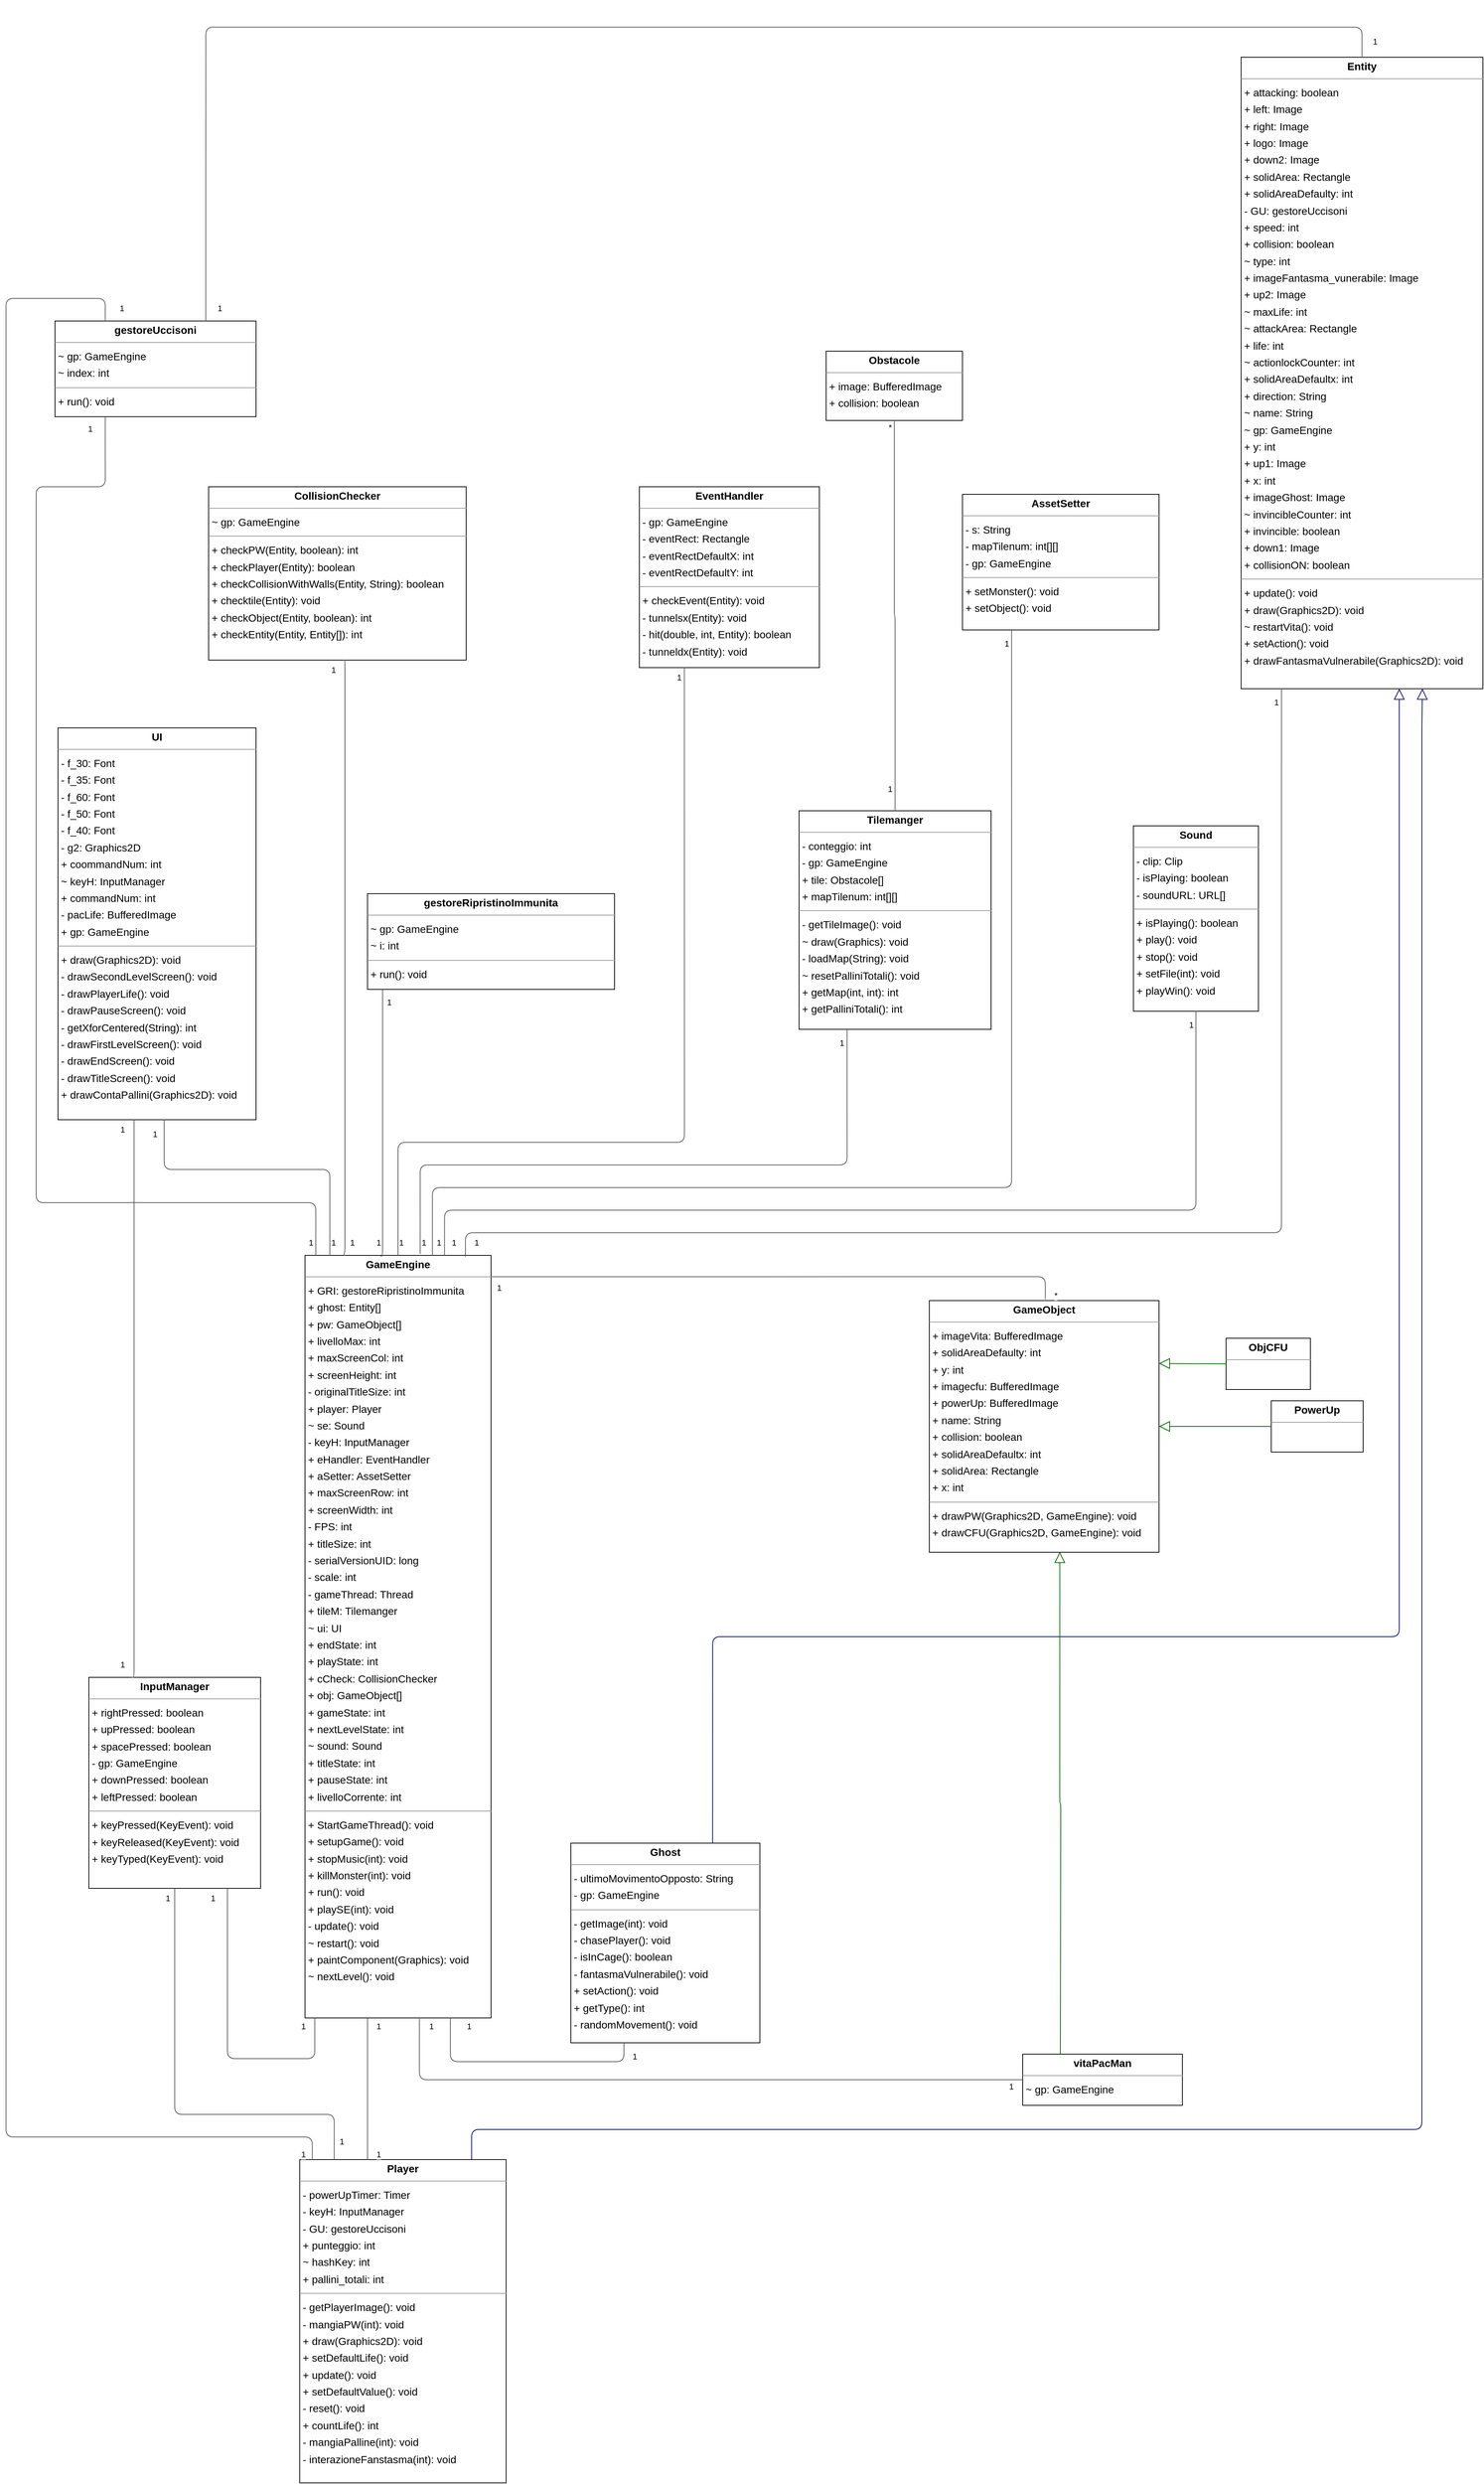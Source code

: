 <mxfile>
    <diagram id="5WonQ6q1RFziKuyifRWz" name="Page-1">
        <mxGraphModel dx="1787" dy="938" grid="1" gridSize="10" guides="1" tooltips="1" connect="1" arrows="1" fold="1" page="0" pageScale="1" pageWidth="1100" pageHeight="850" background="none" math="0" shadow="0">
            <root>
                <mxCell id="0"/>
                <mxCell id="1" parent="0"/>
                <mxCell id="node5" value="&lt;p style=&quot;margin:0px;margin-top:4px;text-align:center;&quot;&gt;&lt;b&gt;AssetSetter&lt;/b&gt;&lt;/p&gt;&lt;hr size=&quot;1&quot;&gt;&lt;p style=&quot;margin:0 0 0 4px;line-height:1.6;&quot;&gt;&lt;/p&gt;&lt;p style=&quot;margin:0 0 0 4px;line-height:1.6;&quot;&gt;- s: String&lt;br&gt;- mapTilenum: int[][]&lt;br&gt;- gp: GameEngine&lt;/p&gt;&lt;hr size=&quot;1&quot;&gt;&lt;p style=&quot;margin:0 0 0 4px;line-height:1.6;&quot;&gt;+ setMonster(): void&lt;br&gt;+ setObject(): void&lt;/p&gt;" style="verticalAlign=top;align=left;overflow=fill;fontSize=14;fontFamily=Helvetica;html=1;rounded=0;shadow=0;comic=0;labelBackgroundColor=none;strokeWidth=1;" parent="1" vertex="1">
                    <mxGeometry x="1100" y="860" width="261" height="180" as="geometry"/>
                </mxCell>
                <mxCell id="node13" value="&lt;p style=&quot;margin:0px;margin-top:4px;text-align:center;&quot;&gt;&lt;b&gt;CollisionChecker&lt;/b&gt;&lt;/p&gt;&lt;hr size=&quot;1&quot;&gt;&lt;p style=&quot;margin:0 0 0 4px;line-height:1.6;&quot;&gt;&lt;/p&gt;&lt;p style=&quot;margin:0 0 0 4px;line-height:1.6;&quot;&gt;~ gp: GameEngine&lt;/p&gt;&lt;hr size=&quot;1&quot;&gt;&lt;p style=&quot;margin:0 0 0 4px;line-height:1.6;&quot;&gt;+ checkPW(Entity, boolean): int&lt;br&gt;+ checkPlayer(Entity): boolean&lt;br&gt;+ checkCollisionWithWalls(Entity, String): boolean&lt;br&gt;+ checktile(Entity): void&lt;br&gt;+ checkObject(Entity, boolean): int&lt;br&gt;+ checkEntity(Entity, Entity[]): int&lt;/p&gt;" style="verticalAlign=top;align=left;overflow=fill;fontSize=14;fontFamily=Helvetica;html=1;rounded=0;shadow=0;comic=0;labelBackgroundColor=none;strokeWidth=1;" parent="1" vertex="1">
                    <mxGeometry x="99" y="850" width="342" height="230" as="geometry"/>
                </mxCell>
                <mxCell id="node18" value="&lt;p style=&quot;margin:0px;margin-top:4px;text-align:center;&quot;&gt;&lt;b&gt;Entity&lt;/b&gt;&lt;/p&gt;&lt;hr size=&quot;1&quot;&gt;&lt;p style=&quot;margin:0 0 0 4px;line-height:1.6;&quot;&gt;&lt;/p&gt;&lt;p style=&quot;margin:0 0 0 4px;line-height:1.6;&quot;&gt;+ attacking: boolean&lt;br&gt;+ left: Image&lt;br&gt;+ right: Image&lt;br&gt;+ logo: Image&lt;br&gt;+ down2: Image&lt;br&gt;+ solidArea: Rectangle&lt;br&gt;+ solidAreaDefaulty: int&lt;br&gt;- GU: gestoreUccisoni&lt;br&gt;+ speed: int&lt;br&gt;+ collision: boolean&lt;br&gt;~ type: int&lt;br&gt;+ imageFantasma_vunerabile: Image&lt;br&gt;+ up2: Image&lt;br&gt;~ maxLife: int&lt;br&gt;~ attackArea: Rectangle&lt;br&gt;+ life: int&lt;br&gt;~ actionlockCounter: int&lt;br&gt;+ solidAreaDefaultx: int&lt;br&gt;+ direction: String&lt;br&gt;~ name: String&lt;br&gt;~ gp: GameEngine&lt;br&gt;+ y: int&lt;br&gt;+ up1: Image&lt;br&gt;+ x: int&lt;br&gt;+ imageGhost: Image&lt;br&gt;~ invincibleCounter: int&lt;br&gt;+ invincible: boolean&lt;br&gt;+ down1: Image&lt;br&gt;+ collisionON: boolean&lt;/p&gt;&lt;hr size=&quot;1&quot;&gt;&lt;p style=&quot;margin:0 0 0 4px;line-height:1.6;&quot;&gt;+ update(): void&lt;br&gt;+ draw(Graphics2D): void&lt;br&gt;~ restartVita(): void&lt;br&gt;+ setAction(): void&lt;br&gt;+ drawFantasmaVulnerabile(Graphics2D): void&lt;/p&gt;" style="verticalAlign=top;align=left;overflow=fill;fontSize=14;fontFamily=Helvetica;html=1;rounded=0;shadow=0;comic=0;labelBackgroundColor=none;strokeWidth=1;" parent="1" vertex="1">
                    <mxGeometry x="1470" y="280" width="321" height="838" as="geometry"/>
                </mxCell>
                <mxCell id="node25" value="&lt;p style=&quot;margin:0px;margin-top:4px;text-align:center;&quot;&gt;&lt;b&gt;EventHandler&lt;/b&gt;&lt;/p&gt;&lt;hr size=&quot;1&quot;&gt;&lt;p style=&quot;margin:0 0 0 4px;line-height:1.6;&quot;&gt;&lt;/p&gt;&lt;p style=&quot;margin:0 0 0 4px;line-height:1.6;&quot;&gt;- gp: GameEngine&lt;br&gt;- eventRect: Rectangle&lt;br&gt;- eventRectDefaultX: int&lt;br&gt;- eventRectDefaultY: int&lt;/p&gt;&lt;hr size=&quot;1&quot;&gt;&lt;p style=&quot;margin:0 0 0 4px;line-height:1.6;&quot;&gt;+ checkEvent(Entity): void&lt;br&gt;- tunnelsx(Entity): void&lt;br&gt;- hit(double, int, Entity): boolean&lt;br&gt;- tunneldx(Entity): void&lt;/p&gt;" style="verticalAlign=top;align=left;overflow=fill;fontSize=14;fontFamily=Helvetica;html=1;rounded=0;shadow=0;comic=0;labelBackgroundColor=none;strokeWidth=1;" parent="1" vertex="1">
                    <mxGeometry x="671" y="850" width="239" height="240" as="geometry"/>
                </mxCell>
                <mxCell id="node20" value="&lt;p style=&quot;margin:0px;margin-top:4px;text-align:center;&quot;&gt;&lt;b&gt;GameEngine&lt;/b&gt;&lt;/p&gt;&lt;hr size=&quot;1&quot;&gt;&lt;p style=&quot;margin:0 0 0 4px;line-height:1.6;&quot;&gt;&lt;/p&gt;&lt;p style=&quot;margin:0 0 0 4px;line-height:1.6;&quot;&gt;+ GRI: gestoreRipristinoImmunita&lt;br&gt;+ ghost: Entity[]&lt;br&gt;+ pw: GameObject[]&lt;br&gt;+ livelloMax: int&lt;br&gt;+ maxScreenCol: int&lt;br&gt;+ screenHeight: int&lt;br&gt;- originalTitleSize: int&lt;br&gt;+ player: Player&lt;br&gt;~ se: Sound&lt;br&gt;- keyH: InputManager&lt;br&gt;+ eHandler: EventHandler&lt;br&gt;+ aSetter: AssetSetter&lt;br&gt;+ maxScreenRow: int&lt;br&gt;+ screenWidth: int&lt;br&gt;- FPS: int&lt;br&gt;+ titleSize: int&lt;br&gt;- serialVersionUID: long&lt;br&gt;- scale: int&lt;br&gt;- gameThread: Thread&lt;br&gt;+ tileM: Tilemanger&lt;br&gt;~ ui: UI&lt;br&gt;+ endState: int&lt;br&gt;+ playState: int&lt;br&gt;+ cCheck: CollisionChecker&lt;br&gt;+ obj: GameObject[]&lt;br&gt;+ gameState: int&lt;br&gt;+ nextLevelState: int&lt;br&gt;~ sound: Sound&lt;br&gt;+ titleState: int&lt;br&gt;+ pauseState: int&lt;br&gt;+ livelloCorrente: int&lt;/p&gt;&lt;hr size=&quot;1&quot;&gt;&lt;p style=&quot;margin:0 0 0 4px;line-height:1.6;&quot;&gt;+ StartGameThread(): void&lt;br&gt;+ setupGame(): void&lt;br&gt;+ stopMusic(int): void&lt;br&gt;+ killMonster(int): void&lt;br&gt;+ run(): void&lt;br&gt;+ playSE(int): void&lt;br&gt;- update(): void&lt;br&gt;~ restart(): void&lt;br&gt;+ paintComponent(Graphics): void&lt;br&gt;~ nextLevel(): void&lt;/p&gt;" style="verticalAlign=top;align=left;overflow=fill;fontSize=14;fontFamily=Helvetica;html=1;rounded=0;shadow=0;comic=0;labelBackgroundColor=none;strokeWidth=1;" parent="1" vertex="1">
                    <mxGeometry x="227" y="1870" width="247" height="1012" as="geometry"/>
                </mxCell>
                <mxCell id="node12" value="&lt;p style=&quot;margin:0px;margin-top:4px;text-align:center;&quot;&gt;&lt;b&gt;GameObject&lt;/b&gt;&lt;/p&gt;&lt;hr size=&quot;1&quot;&gt;&lt;p style=&quot;margin:0 0 0 4px;line-height:1.6;&quot;&gt;&lt;/p&gt;&lt;p style=&quot;margin:0 0 0 4px;line-height:1.6;&quot;&gt;+ imageVita: BufferedImage&lt;br&gt;+ solidAreaDefaulty: int&lt;br&gt;+ y: int&lt;br&gt;+ imagecfu: BufferedImage&lt;br&gt;+ powerUp: BufferedImage&lt;br&gt;+ name: String&lt;br&gt;+ collision: boolean&lt;br&gt;+ solidAreaDefaultx: int&lt;br&gt;+ solidArea: Rectangle&lt;br&gt;+ x: int&lt;/p&gt;&lt;hr size=&quot;1&quot;&gt;&lt;p style=&quot;margin:0 0 0 4px;line-height:1.6;&quot;&gt;+ drawPW(Graphics2D, GameEngine): void&lt;br&gt;+ drawCFU(Graphics2D, GameEngine): void&lt;/p&gt;" style="verticalAlign=top;align=left;overflow=fill;fontSize=14;fontFamily=Helvetica;html=1;rounded=0;shadow=0;comic=0;labelBackgroundColor=none;strokeWidth=1;" parent="1" vertex="1">
                    <mxGeometry x="1056" y="1930" width="305" height="334" as="geometry"/>
                </mxCell>
                <mxCell id="node14" value="&lt;p style=&quot;margin:0px;margin-top:4px;text-align:center;&quot;&gt;&lt;b&gt;Ghost&lt;/b&gt;&lt;/p&gt;&lt;hr size=&quot;1&quot;&gt;&lt;p style=&quot;margin:0 0 0 4px;line-height:1.6;&quot;&gt;&lt;/p&gt;&lt;p style=&quot;margin:0 0 0 4px;line-height:1.6;&quot;&gt;- ultimoMovimentoOpposto: String&lt;br&gt;- gp: GameEngine&lt;/p&gt;&lt;hr size=&quot;1&quot;&gt;&lt;p style=&quot;margin:0 0 0 4px;line-height:1.6;&quot;&gt;- getImage(int): void&lt;br&gt;- chasePlayer(): void&lt;br&gt;- isInCage(): boolean&lt;br&gt;- fantasmaVulnerabile(): void&lt;br&gt;+ setAction(): void&lt;br&gt;+ getType(): int&lt;br&gt;- randomMovement(): void&lt;/p&gt;" style="verticalAlign=top;align=left;overflow=fill;fontSize=14;fontFamily=Helvetica;html=1;rounded=0;shadow=0;comic=0;labelBackgroundColor=none;strokeWidth=1;" parent="1" vertex="1">
                    <mxGeometry x="580" y="2650" width="251" height="265" as="geometry"/>
                </mxCell>
                <mxCell id="node17" value="&lt;p style=&quot;margin:0px;margin-top:4px;text-align:center;&quot;&gt;&lt;b&gt;InputManager&lt;/b&gt;&lt;/p&gt;&lt;hr size=&quot;1&quot;&gt;&lt;p style=&quot;margin:0 0 0 4px;line-height:1.6;&quot;&gt;&lt;/p&gt;&lt;p style=&quot;margin:0 0 0 4px;line-height:1.6;&quot;&gt;+ rightPressed: boolean&lt;br&gt;+ upPressed: boolean&lt;br&gt;+ spacePressed: boolean&lt;br&gt;- gp: GameEngine&lt;br&gt;+ downPressed: boolean&lt;br&gt;+ leftPressed: boolean&lt;/p&gt;&lt;hr size=&quot;1&quot;&gt;&lt;p style=&quot;margin:0 0 0 4px;line-height:1.6;&quot;&gt;+ keyPressed(KeyEvent): void&lt;br&gt;+ keyReleased(KeyEvent): void&lt;br&gt;+ keyTyped(KeyEvent): void&lt;/p&gt;" style="verticalAlign=top;align=left;overflow=fill;fontSize=14;fontFamily=Helvetica;html=1;rounded=0;shadow=0;comic=0;labelBackgroundColor=none;strokeWidth=1;" parent="1" vertex="1">
                    <mxGeometry x="-60" y="2430" width="228" height="280" as="geometry"/>
                </mxCell>
                <mxCell id="node23" value="&lt;p style=&quot;margin:0px;margin-top:4px;text-align:center;&quot;&gt;&lt;b&gt;ObjCFU&lt;/b&gt;&lt;/p&gt;&lt;hr size=&quot;1&quot;&gt;&lt;p style=&quot;margin:0 0 0 4px;line-height:1.6;&quot;&gt;&lt;br&gt;&lt;/p&gt;" style="verticalAlign=top;align=left;overflow=fill;fontSize=14;fontFamily=Helvetica;html=1;rounded=0;shadow=0;comic=0;labelBackgroundColor=none;strokeWidth=1;" parent="1" vertex="1">
                    <mxGeometry x="1450" y="1980" width="112" height="68" as="geometry"/>
                </mxCell>
                <mxCell id="node15" value="&lt;p style=&quot;margin:0px;margin-top:4px;text-align:center;&quot;&gt;&lt;b&gt;Obstacole&lt;/b&gt;&lt;/p&gt;&lt;hr size=&quot;1&quot;&gt;&lt;p style=&quot;margin:0 0 0 4px;line-height:1.6;&quot;&gt;&lt;/p&gt;&lt;p style=&quot;margin:0 0 0 4px;line-height:1.6;&quot;&gt;+ image: BufferedImage&lt;br&gt;+ collision: boolean&lt;/p&gt;" style="verticalAlign=top;align=left;overflow=fill;fontSize=14;fontFamily=Helvetica;html=1;rounded=0;shadow=0;comic=0;labelBackgroundColor=none;strokeWidth=1;" parent="1" vertex="1">
                    <mxGeometry x="919" y="670" width="181" height="92" as="geometry"/>
                </mxCell>
                <mxCell id="node2" value="&lt;p style=&quot;margin:0px;margin-top:4px;text-align:center;&quot;&gt;&lt;b&gt;Player&lt;/b&gt;&lt;/p&gt;&lt;hr size=&quot;1&quot;&gt;&lt;p style=&quot;margin:0 0 0 4px;line-height:1.6;&quot;&gt;&lt;/p&gt;&lt;p style=&quot;margin:0 0 0 4px;line-height:1.6;&quot;&gt;- powerUpTimer: Timer&lt;br&gt;- keyH: InputManager&lt;br&gt;- GU: gestoreUccisoni&lt;br&gt;+ punteggio: int&lt;br&gt;~ hashKey: int&lt;br&gt;+ pallini_totali: int&lt;/p&gt;&lt;hr size=&quot;1&quot;&gt;&lt;p style=&quot;margin:0 0 0 4px;line-height:1.6;&quot;&gt;- getPlayerImage(): void&lt;br&gt;- mangiaPW(int): void&lt;br&gt;+ draw(Graphics2D): void&lt;br&gt;+ setDefaultLife(): void&lt;br&gt;+ update(): void&lt;br&gt;+ setDefaultValue(): void&lt;br&gt;- reset(): void&lt;br&gt;+ countLife(): int&lt;br&gt;- mangiaPalline(int): void&lt;br&gt;- interazioneFanstasma(int): void&lt;/p&gt;" style="verticalAlign=top;align=left;overflow=fill;fontSize=14;fontFamily=Helvetica;html=1;rounded=0;shadow=0;comic=0;labelBackgroundColor=none;strokeWidth=1;" parent="1" vertex="1">
                    <mxGeometry x="220" y="3070" width="274" height="429" as="geometry"/>
                </mxCell>
                <mxCell id="node0" value="&lt;p style=&quot;margin:0px;margin-top:4px;text-align:center;&quot;&gt;&lt;b&gt;PowerUp&lt;/b&gt;&lt;/p&gt;&lt;hr size=&quot;1&quot;&gt;&lt;p style=&quot;margin:0 0 0 4px;line-height:1.6;&quot;&gt;&lt;br&gt;&lt;/p&gt;" style="verticalAlign=top;align=left;overflow=fill;fontSize=14;fontFamily=Helvetica;html=1;rounded=0;shadow=0;comic=0;labelBackgroundColor=none;strokeWidth=1;" parent="1" vertex="1">
                    <mxGeometry x="1510" y="2063" width="122" height="68" as="geometry"/>
                </mxCell>
                <mxCell id="node19" value="&lt;p style=&quot;margin:0px;margin-top:4px;text-align:center;&quot;&gt;&lt;b&gt;Sound&lt;/b&gt;&lt;/p&gt;&lt;hr size=&quot;1&quot;&gt;&lt;p style=&quot;margin:0 0 0 4px;line-height:1.6;&quot;&gt;&lt;/p&gt;&lt;p style=&quot;margin:0 0 0 4px;line-height:1.6;&quot;&gt;- clip: Clip&lt;br&gt;- isPlaying: boolean&lt;br&gt;- soundURL: URL[]&lt;/p&gt;&lt;hr size=&quot;1&quot;&gt;&lt;p style=&quot;margin:0 0 0 4px;line-height:1.6;&quot;&gt;+ isPlaying(): boolean&lt;br&gt;+ play(): void&lt;br&gt;+ stop(): void&lt;br&gt;+ setFile(int): void&lt;br&gt;+ playWin(): void&lt;/p&gt;" style="verticalAlign=top;align=left;overflow=fill;fontSize=14;fontFamily=Helvetica;html=1;rounded=0;shadow=0;comic=0;labelBackgroundColor=none;strokeWidth=1;" parent="1" vertex="1">
                    <mxGeometry x="1327" y="1300" width="166" height="246" as="geometry"/>
                </mxCell>
                <mxCell id="node11" value="&lt;p style=&quot;margin:0px;margin-top:4px;text-align:center;&quot;&gt;&lt;b&gt;Tilemanger&lt;/b&gt;&lt;/p&gt;&lt;hr size=&quot;1&quot;&gt;&lt;p style=&quot;margin:0 0 0 4px;line-height:1.6;&quot;&gt;&lt;/p&gt;&lt;p style=&quot;margin:0 0 0 4px;line-height:1.6;&quot;&gt;- conteggio: int&lt;br&gt;- gp: GameEngine&lt;br&gt;+ tile: Obstacole[]&lt;br&gt;+ mapTilenum: int[][]&lt;/p&gt;&lt;hr size=&quot;1&quot;&gt;&lt;p style=&quot;margin:0 0 0 4px;line-height:1.6;&quot;&gt;- getTileImage(): void&lt;br&gt;~ draw(Graphics): void&lt;br&gt;- loadMap(String): void&lt;br&gt;~ resetPalliniTotali(): void&lt;br&gt;+ getMap(int, int): int&lt;br&gt;+ getPalliniTotali(): int&lt;/p&gt;" style="verticalAlign=top;align=left;overflow=fill;fontSize=14;fontFamily=Helvetica;html=1;rounded=0;shadow=0;comic=0;labelBackgroundColor=none;strokeWidth=1;" parent="1" vertex="1">
                    <mxGeometry x="883" y="1280" width="255" height="290" as="geometry"/>
                </mxCell>
                <mxCell id="node22" value="&lt;p style=&quot;margin:0px;margin-top:4px;text-align:center;&quot;&gt;&lt;b&gt;UI&lt;/b&gt;&lt;/p&gt;&lt;hr size=&quot;1&quot;&gt;&lt;p style=&quot;margin:0 0 0 4px;line-height:1.6;&quot;&gt;&lt;/p&gt;&lt;p style=&quot;margin:0 0 0 4px;line-height:1.6;&quot;&gt;- f_30: Font&lt;/p&gt;&lt;p style=&quot;margin:0 0 0 4px;line-height:1.6;&quot;&gt;- f_35: Font&lt;br style=&quot;border-color: var(--border-color);&quot;&gt;- f_60: Font&lt;/p&gt;&lt;p style=&quot;margin:0 0 0 4px;line-height:1.6;&quot;&gt;- f_50: Font&lt;/p&gt;&lt;p style=&quot;margin:0 0 0 4px;line-height:1.6;&quot;&gt;- f_40: Font&lt;br style=&quot;border-color: var(--border-color);&quot;&gt;- g2: Graphics2D&lt;br&gt;+ coommandNum: int&lt;br&gt;~ keyH: InputManager&lt;br&gt;+ commandNum: int&lt;br&gt;- pacLife: BufferedImage&lt;br&gt;+ gp: GameEngine&lt;br&gt;&lt;/p&gt;&lt;hr size=&quot;1&quot;&gt;&lt;p style=&quot;margin:0 0 0 4px;line-height:1.6;&quot;&gt;+ draw(Graphics2D): void&lt;br&gt;- drawSecondLevelScreen(): void&lt;br&gt;- drawPlayerLife(): void&lt;br&gt;- drawPauseScreen(): void&lt;br&gt;- getXforCentered(String): int&lt;br&gt;- drawFirstLevelScreen(): void&lt;br&gt;- drawEndScreen(): void&lt;br&gt;- drawTitleScreen(): void&lt;br&gt;+ drawContaPallini(Graphics2D): void&lt;/p&gt;" style="verticalAlign=top;align=left;overflow=fill;fontSize=14;fontFamily=Helvetica;html=1;rounded=0;shadow=0;comic=0;labelBackgroundColor=none;strokeWidth=1;" parent="1" vertex="1">
                    <mxGeometry x="-101" y="1170" width="263" height="520" as="geometry"/>
                </mxCell>
                <mxCell id="node7" value="&lt;p style=&quot;margin:0px;margin-top:4px;text-align:center;&quot;&gt;&lt;b&gt;gestoreRipristinoImmunita&lt;/b&gt;&lt;/p&gt;&lt;hr size=&quot;1&quot;&gt;&lt;p style=&quot;margin:0 0 0 4px;line-height:1.6;&quot;&gt;&lt;/p&gt;&lt;p style=&quot;margin:0 0 0 4px;line-height:1.6;&quot;&gt;~ gp: GameEngine&lt;br&gt;~ i: int&lt;/p&gt;&lt;hr size=&quot;1&quot;&gt;&lt;p style=&quot;margin:0 0 0 4px;line-height:1.6;&quot;&gt;+ run(): void&lt;/p&gt;" style="verticalAlign=top;align=left;overflow=fill;fontSize=14;fontFamily=Helvetica;html=1;rounded=0;shadow=0;comic=0;labelBackgroundColor=none;strokeWidth=1;" parent="1" vertex="1">
                    <mxGeometry x="310" y="1390" width="328" height="127" as="geometry"/>
                </mxCell>
                <mxCell id="node21" value="&lt;p style=&quot;margin:0px;margin-top:4px;text-align:center;&quot;&gt;&lt;b&gt;gestoreUccisoni&lt;/b&gt;&lt;/p&gt;&lt;hr size=&quot;1&quot;&gt;&lt;p style=&quot;margin:0 0 0 4px;line-height:1.6;&quot;&gt;&lt;/p&gt;&lt;p style=&quot;margin:0 0 0 4px;line-height:1.6;&quot;&gt;~ gp: GameEngine&lt;br&gt;~ index: int&lt;/p&gt;&lt;hr size=&quot;1&quot;&gt;&lt;p style=&quot;margin:0 0 0 4px;line-height:1.6;&quot;&gt;+ run(): void&lt;/p&gt;" style="verticalAlign=top;align=left;overflow=fill;fontSize=14;fontFamily=Helvetica;html=1;rounded=0;shadow=0;comic=0;labelBackgroundColor=none;strokeWidth=1;" parent="1" vertex="1">
                    <mxGeometry x="-105" y="630" width="267" height="127" as="geometry"/>
                </mxCell>
                <mxCell id="node6" value="&lt;p style=&quot;margin:0px;margin-top:4px;text-align:center;&quot;&gt;&lt;b&gt;vitaPacMan&lt;/b&gt;&lt;/p&gt;&lt;hr size=&quot;1&quot;&gt;&lt;p style=&quot;margin:0 0 0 4px;line-height:1.6;&quot;&gt;&lt;/p&gt;&lt;p style=&quot;margin:0 0 0 4px;line-height:1.6;&quot;&gt;~ gp: GameEngine&lt;/p&gt;" style="verticalAlign=top;align=left;overflow=fill;fontSize=14;fontFamily=Helvetica;html=1;rounded=0;shadow=0;comic=0;labelBackgroundColor=none;strokeWidth=1;" parent="1" vertex="1">
                    <mxGeometry x="1180" y="2930" width="212" height="68" as="geometry"/>
                </mxCell>
                <mxCell id="edge7" value="" style="html=1;rounded=1;edgeStyle=orthogonalEdgeStyle;dashed=0;startArrow=diamondThinstartSize=12;endArrow=none;endSize=12;strokeColor=#595959;exitX=0.250;exitY=1.000;exitDx=0;exitDy=0;entryX=0.685;entryY=0;entryDx=0;entryDy=0;entryPerimeter=0;endFill=0;" parent="1" source="node5" target="node20" edge="1">
                    <mxGeometry width="50" height="50" relative="1" as="geometry">
                        <Array as="points">
                            <mxPoint x="1165" y="1780"/>
                            <mxPoint x="396" y="1780"/>
                        </Array>
                    </mxGeometry>
                </mxCell>
                <mxCell id="label42" value="1" style="edgeLabel;resizable=0;html=1;align=left;verticalAlign=top;strokeColor=default;" parent="edge7" vertex="1" connectable="0">
                    <mxGeometry x="1154" y="1045" as="geometry"/>
                </mxCell>
                <mxCell id="label47" value="" style="edgeLabel;resizable=0;html=1;align=left;verticalAlign=top;strokeColor=default;" parent="edge7" vertex="1" connectable="0">
                    <mxGeometry x="427" y="1736" as="geometry"/>
                </mxCell>
                <mxCell id="edge6" value="" style="html=1;rounded=1;edgeStyle=orthogonalEdgeStyle;dashed=0;startArrow=diamondThinstartSize=12;endArrow=none;endSize=12;strokeColor=#595959;endFill=0;" parent="1" edge="1">
                    <mxGeometry width="50" height="50" relative="1" as="geometry">
                        <Array as="points">
                            <mxPoint x="280" y="1080"/>
                            <mxPoint x="280" y="1866"/>
                            <mxPoint x="279" y="1866"/>
                        </Array>
                        <mxPoint x="279" y="1080" as="sourcePoint"/>
                        <mxPoint x="280" y="1870" as="targetPoint"/>
                    </mxGeometry>
                </mxCell>
                <mxCell id="label36" value="1" style="edgeLabel;resizable=0;html=1;align=left;verticalAlign=top;strokeColor=default;" parent="edge6" vertex="1" connectable="0">
                    <mxGeometry x="260" y="1080" as="geometry"/>
                </mxCell>
                <mxCell id="label40" value="1" style="edgeLabel;resizable=0;html=1;align=left;verticalAlign=top;strokeColor=default;" parent="edge6" vertex="1" connectable="0">
                    <mxGeometry x="350" y="1840" as="geometry"/>
                </mxCell>
                <mxCell id="edge9" value="" style="html=1;rounded=1;edgeStyle=orthogonalEdgeStyle;dashed=0;startArrow=diamondThinstartSize=12;endArrow=none;endSize=12;strokeColor=#595959;exitX=0.167;exitY=1.000;exitDx=0;exitDy=0;endFill=0;" parent="1" source="node18" edge="1">
                    <mxGeometry width="50" height="50" relative="1" as="geometry">
                        <Array as="points">
                            <mxPoint x="1524" y="1840"/>
                            <mxPoint x="440" y="1840"/>
                            <mxPoint x="440" y="1872"/>
                        </Array>
                        <mxPoint x="440" y="1870" as="targetPoint"/>
                    </mxGeometry>
                </mxCell>
                <mxCell id="label54" value="1" style="edgeLabel;resizable=0;html=1;align=left;verticalAlign=top;strokeColor=default;" parent="edge9" vertex="1" connectable="0">
                    <mxGeometry x="1512" y="1123" as="geometry"/>
                </mxCell>
                <mxCell id="label58" value="1" style="edgeLabel;resizable=0;html=1;align=left;verticalAlign=top;strokeColor=default;" parent="edge9" vertex="1" connectable="0">
                    <mxGeometry x="400" y="1840" as="geometry"/>
                </mxCell>
                <mxCell id="edge19" value="" style="html=1;rounded=1;edgeStyle=orthogonalEdgeStyle;dashed=0;startArrow=diamondThinstartSize=12;endArrow=none;endSize=12;strokeColor=#595959;exitX=0.500;exitY=0.000;exitDx=0;exitDy=0;entryX=0.75;entryY=0;entryDx=0;entryDy=0;endFill=0;" parent="1" source="node18" target="node21" edge="1">
                    <mxGeometry width="50" height="50" relative="1" as="geometry">
                        <Array as="points">
                            <mxPoint x="1631" y="240"/>
                            <mxPoint x="95" y="240"/>
                        </Array>
                        <mxPoint x="9" y="380" as="targetPoint"/>
                    </mxGeometry>
                </mxCell>
                <mxCell id="label114" value="1" style="edgeLabel;resizable=0;html=1;align=left;verticalAlign=top;strokeColor=default;" parent="edge19" vertex="1" connectable="0">
                    <mxGeometry x="1619" y="205" as="geometry">
                        <mxPoint x="24" y="41" as="offset"/>
                    </mxGeometry>
                </mxCell>
                <mxCell id="label118" value="1" style="edgeLabel;resizable=0;html=1;align=left;verticalAlign=top;strokeColor=default;" parent="edge19" vertex="1" connectable="0">
                    <mxGeometry x="109" y="600" as="geometry"/>
                </mxCell>
                <mxCell id="edge5" value="" style="html=1;rounded=1;edgeStyle=orthogonalEdgeStyle;dashed=0;startArrow=diamondThinstartSize=12;endArrow=none;endSize=12;strokeColor=#595959;exitX=0.250;exitY=1.000;exitDx=0;exitDy=0;entryX=0.5;entryY=0;entryDx=0;entryDy=0;endFill=0;" parent="1" source="node25" target="node20" edge="1">
                    <mxGeometry width="50" height="50" relative="1" as="geometry">
                        <Array as="points">
                            <mxPoint x="731" y="1720"/>
                            <mxPoint x="351" y="1720"/>
                        </Array>
                    </mxGeometry>
                </mxCell>
                <mxCell id="label30" value="1" style="edgeLabel;resizable=0;html=1;align=left;verticalAlign=top;strokeColor=default;" parent="edge5" vertex="1" connectable="0">
                    <mxGeometry x="719" y="1090" as="geometry"/>
                </mxCell>
                <mxCell id="label34" value="1" style="edgeLabel;resizable=0;html=1;align=left;verticalAlign=top;strokeColor=default;" parent="edge5" vertex="1" connectable="0">
                    <mxGeometry x="450" y="1840" as="geometry"/>
                </mxCell>
                <mxCell id="edge11" value="" style="html=1;rounded=1;edgeStyle=orthogonalEdgeStyle;dashed=0;startArrow=diamondThinstartSize=12;endArrow=none;endSize=12;strokeColor=#595959;entryX=0.5;entryY=0;entryDx=0;entryDy=0;endFill=0;exitX=1;exitY=0.028;exitDx=0;exitDy=0;exitPerimeter=0;" parent="1" source="node20" target="node12" edge="1">
                    <mxGeometry width="50" height="50" relative="1" as="geometry">
                        <Array as="points">
                            <mxPoint x="1210" y="1898"/>
                            <mxPoint x="1210" y="1930"/>
                        </Array>
                        <mxPoint x="480" y="1898" as="sourcePoint"/>
                    </mxGeometry>
                </mxCell>
                <mxCell id="label66" value="1" style="edgeLabel;resizable=0;html=1;align=left;verticalAlign=top;strokeColor=default;" parent="edge11" vertex="1" connectable="0">
                    <mxGeometry x="420" y="1840" as="geometry"/>
                </mxCell>
                <mxCell id="label70" value="*" style="edgeLabel;resizable=0;html=1;align=left;verticalAlign=top;strokeColor=default;" parent="edge11" vertex="1" connectable="0">
                    <mxGeometry x="1220" y="1910" as="geometry"/>
                </mxCell>
                <mxCell id="edge10" value="" style="html=1;rounded=1;edgeStyle=orthogonalEdgeStyle;dashed=0;startArrow=diamondThinstartSize=12;endArrow=none;endSize=12;strokeColor=#595959;endFill=0;" parent="1" edge="1">
                    <mxGeometry width="50" height="50" relative="1" as="geometry">
                        <Array as="points">
                            <mxPoint x="240" y="2936"/>
                            <mxPoint x="124" y="2936"/>
                        </Array>
                        <mxPoint x="240" y="2882" as="sourcePoint"/>
                        <mxPoint x="124" y="2710" as="targetPoint"/>
                    </mxGeometry>
                </mxCell>
                <mxCell id="label60" value="1" style="edgeLabel;resizable=0;html=1;align=left;verticalAlign=top;strokeColor=default;" parent="edge10" vertex="1" connectable="0">
                    <mxGeometry x="220" y="2880" as="geometry"/>
                </mxCell>
                <mxCell id="label64" value="1" style="edgeLabel;resizable=0;html=1;align=left;verticalAlign=top;strokeColor=default;" parent="edge10" vertex="1" connectable="0">
                    <mxGeometry x="100" y="2710" as="geometry"/>
                </mxCell>
                <mxCell id="edge12" value="" style="html=1;rounded=1;edgeStyle=orthogonalEdgeStyle;dashed=0;startArrow=diamondThinstartSize=12;endArrow=none;endSize=12;strokeColor=#595959;endFill=0;" parent="1" source="node20" edge="1">
                    <mxGeometry width="50" height="50" relative="1" as="geometry">
                        <Array as="points">
                            <mxPoint x="310" y="2900"/>
                            <mxPoint x="310" y="2900"/>
                        </Array>
                        <mxPoint x="310" y="3070" as="targetPoint"/>
                    </mxGeometry>
                </mxCell>
                <mxCell id="label72" value="1" style="edgeLabel;resizable=0;html=1;align=left;verticalAlign=top;strokeColor=default;" parent="edge12" vertex="1" connectable="0">
                    <mxGeometry x="320" y="2880" as="geometry"/>
                </mxCell>
                <mxCell id="label76" value="1" style="edgeLabel;resizable=0;html=1;align=left;verticalAlign=top;strokeColor=default;" parent="edge12" vertex="1" connectable="0">
                    <mxGeometry x="320" y="3050" as="geometry"/>
                </mxCell>
                <mxCell id="edge27" value="" style="html=1;rounded=1;edgeStyle=orthogonalEdgeStyle;dashed=0;startArrow=diamondThinstartSize=12;endArrow=none;endSize=12;strokeColor=#595959;exitX=0.750;exitY=0.000;exitDx=0;exitDy=0;entryX=0.500;entryY=1.000;entryDx=0;entryDy=0;endFill=0;" parent="1" source="node20" target="node19" edge="1">
                    <mxGeometry width="50" height="50" relative="1" as="geometry">
                        <Array as="points">
                            <mxPoint x="412" y="1810"/>
                            <mxPoint x="1410" y="1810"/>
                        </Array>
                    </mxGeometry>
                </mxCell>
                <mxCell id="label162" value="1" style="edgeLabel;resizable=0;html=1;align=left;verticalAlign=top;strokeColor=default;" parent="edge27" vertex="1" connectable="0">
                    <mxGeometry x="380" y="1840" as="geometry"/>
                </mxCell>
                <mxCell id="label166" value="1" style="edgeLabel;resizable=0;html=1;align=left;verticalAlign=top;strokeColor=default;" parent="edge27" vertex="1" connectable="0">
                    <mxGeometry x="1399" y="1551" as="geometry"/>
                </mxCell>
                <mxCell id="edge0" value="" style="html=1;rounded=1;edgeStyle=orthogonalEdgeStyle;dashed=0;startArrow=none;endArrow=block;endSize=12;strokeColor=#000082;exitX=0.750;exitY=0.000;exitDx=0;exitDy=0;endFill=0;" parent="1" source="node14" target="node18" edge="1">
                    <mxGeometry width="50" height="50" relative="1" as="geometry">
                        <Array as="points">
                            <mxPoint x="768" y="2376"/>
                            <mxPoint x="1680" y="2376"/>
                        </Array>
                        <mxPoint x="1670" y="1120" as="targetPoint"/>
                    </mxGeometry>
                </mxCell>
                <mxCell id="edge21" value="" style="html=1;rounded=1;edgeStyle=orthogonalEdgeStyle;dashed=0;startArrow=diamondThinstartSize=12;endArrow=none;endSize=12;strokeColor=#595959;entryX=0.750;entryY=1.000;entryDx=0;entryDy=0;endFill=0;exitX=0.25;exitY=1;exitDx=0;exitDy=0;" parent="1" edge="1">
                    <mxGeometry width="50" height="50" relative="1" as="geometry">
                        <Array as="points">
                            <mxPoint x="651" y="2940"/>
                            <mxPoint x="420" y="2940"/>
                        </Array>
                        <mxPoint x="650.5" y="2915" as="sourcePoint"/>
                        <mxPoint x="420" y="2882" as="targetPoint"/>
                    </mxGeometry>
                </mxCell>
                <mxCell id="label126" value="1" style="edgeLabel;resizable=0;html=1;align=left;verticalAlign=top;strokeColor=default;" parent="edge21" vertex="1" connectable="0">
                    <mxGeometry x="660" y="2920" as="geometry"/>
                </mxCell>
                <mxCell id="label130" value="1" style="edgeLabel;resizable=0;html=1;align=left;verticalAlign=top;strokeColor=default;" parent="edge21" vertex="1" connectable="0">
                    <mxGeometry x="390" y="2880" as="geometry"/>
                </mxCell>
                <mxCell id="edge2" value="" style="html=1;rounded=1;edgeStyle=orthogonalEdgeStyle;dashed=0;startArrow=none;endArrow=block;endSize=12;entryX=1;entryY=0.25;entryDx=0;entryDy=0;exitX=0;exitY=0.5;exitDx=0;exitDy=0;endFill=0;strokeColor=#006600;" parent="1" source="node23" target="node12" edge="1">
                    <mxGeometry width="50" height="50" relative="1" as="geometry">
                        <Array as="points">
                            <mxPoint x="1450" y="2014"/>
                        </Array>
                        <mxPoint x="1470" y="2014" as="sourcePoint"/>
                    </mxGeometry>
                </mxCell>
                <mxCell id="edge4" value="" style="html=1;rounded=1;edgeStyle=orthogonalEdgeStyle;dashed=0;startArrow=none;endArrow=block;endSize=12;strokeColor=#000082;exitX=0.833;exitY=0.000;exitDx=0;exitDy=0;endFill=0;entryX=0.75;entryY=1;entryDx=0;entryDy=0;" parent="1" source="node2" target="node18" edge="1">
                    <mxGeometry width="50" height="50" relative="1" as="geometry">
                        <Array as="points">
                            <mxPoint x="448" y="3030"/>
                            <mxPoint x="1710" y="3030"/>
                            <mxPoint x="1710" y="1170"/>
                            <mxPoint x="1711" y="1170"/>
                        </Array>
                        <mxPoint x="1720" y="1170" as="targetPoint"/>
                    </mxGeometry>
                </mxCell>
                <mxCell id="edge24" value="" style="html=1;rounded=1;edgeStyle=orthogonalEdgeStyle;dashed=0;startArrow=diamondThinstartSize=12;endArrow=none;endSize=12;strokeColor=#595959;exitX=0.167;exitY=0.000;exitDx=0;exitDy=0;entryX=0.500;entryY=1.000;entryDx=0;entryDy=0;endFill=0;" parent="1" source="node2" target="node17" edge="1">
                    <mxGeometry width="50" height="50" relative="1" as="geometry">
                        <Array as="points">
                            <mxPoint x="266" y="3010"/>
                            <mxPoint x="54" y="3010"/>
                        </Array>
                    </mxGeometry>
                </mxCell>
                <mxCell id="label144" value="1" style="edgeLabel;resizable=0;html=1;align=left;verticalAlign=top;strokeColor=default;" parent="edge24" vertex="1" connectable="0">
                    <mxGeometry x="220" y="3050" as="geometry"/>
                </mxCell>
                <mxCell id="label148" value="1" style="edgeLabel;resizable=0;html=1;align=left;verticalAlign=top;strokeColor=default;" parent="edge24" vertex="1" connectable="0">
                    <mxGeometry x="159" y="3323" as="geometry">
                        <mxPoint x="112" y="-290" as="offset"/>
                    </mxGeometry>
                </mxCell>
                <mxCell id="edge16" value="" style="html=1;rounded=1;edgeStyle=orthogonalEdgeStyle;dashed=0;startArrow=diamondThinstartSize=12;endArrow=none;endSize=12;strokeColor=#595959;exitX=0.061;exitY=-0.002;exitDx=0;exitDy=0;exitPerimeter=0;endFill=0;entryX=0.25;entryY=0;entryDx=0;entryDy=0;" parent="1" source="node2" target="node21" edge="1">
                    <mxGeometry width="50" height="50" relative="1" as="geometry">
                        <Array as="points">
                            <mxPoint x="237" y="3040"/>
                            <mxPoint x="-170" y="3040"/>
                            <mxPoint x="-170" y="600"/>
                            <mxPoint x="-38" y="600"/>
                        </Array>
                        <mxPoint x="-50" y="390" as="targetPoint"/>
                    </mxGeometry>
                </mxCell>
                <mxCell id="label96" value="1" style="edgeLabel;resizable=0;html=1;align=left;verticalAlign=top;strokeColor=default;" parent="edge16" vertex="1" connectable="0">
                    <mxGeometry x="40" y="2710" as="geometry"/>
                </mxCell>
                <mxCell id="label100" value="1" style="edgeLabel;resizable=0;html=1;align=left;verticalAlign=top;strokeColor=default;" parent="edge16" vertex="1" connectable="0">
                    <mxGeometry x="-21" y="600" as="geometry"/>
                </mxCell>
                <mxCell id="edge3" value="" style="html=1;rounded=1;edgeStyle=orthogonalEdgeStyle;dashed=0;startArrow=none;endArrow=block;endSize=12;strokeColor=#006600;exitX=0;exitY=0.5;exitDx=0;exitDy=0;endFill=0;" parent="1" source="node0" target="node12" edge="1">
                    <mxGeometry width="50" height="50" relative="1" as="geometry">
                        <Array as="points">
                            <mxPoint x="1510" y="2097"/>
                        </Array>
                    </mxGeometry>
                </mxCell>
                <mxCell id="edge26" value="" style="html=1;rounded=1;edgeStyle=orthogonalEdgeStyle;dashed=0;startArrow=diamondThinstartSize=12;endArrow=none;endSize=12;strokeColor=#595959;exitX=0.250;exitY=1.000;exitDx=0;exitDy=0;entryX=0.619;entryY=-0.002;entryDx=0;entryDy=0;entryPerimeter=0;endFill=0;" parent="1" source="node11" target="node20" edge="1">
                    <mxGeometry width="50" height="50" relative="1" as="geometry">
                        <Array as="points">
                            <mxPoint x="947" y="1750"/>
                            <mxPoint x="380" y="1750"/>
                        </Array>
                    </mxGeometry>
                </mxCell>
                <mxCell id="label156" value="1" style="edgeLabel;resizable=0;html=1;align=left;verticalAlign=top;strokeColor=default;" parent="edge26" vertex="1" connectable="0">
                    <mxGeometry x="935" y="1575" as="geometry"/>
                </mxCell>
                <mxCell id="label160" value="1" style="edgeLabel;resizable=0;html=1;align=left;verticalAlign=top;strokeColor=default;" parent="edge26" vertex="1" connectable="0">
                    <mxGeometry x="320" y="1840" as="geometry"/>
                </mxCell>
                <mxCell id="edge14" value="" style="html=1;rounded=1;edgeStyle=orthogonalEdgeStyle;dashed=0;startArrow=diamondThinstartSize=12;endArrow=none;endSize=12;strokeColor=#595959;exitX=0.500;exitY=0.000;exitDx=0;exitDy=0;entryX=0.500;entryY=1.000;entryDx=0;entryDy=0;endFill=0;" parent="1" source="node11" target="node15" edge="1">
                    <mxGeometry width="50" height="50" relative="1" as="geometry">
                        <Array as="points"/>
                    </mxGeometry>
                </mxCell>
                <mxCell id="label84" value="1" style="edgeLabel;resizable=0;html=1;align=left;verticalAlign=top;strokeColor=default;" parent="edge14" vertex="1" connectable="0">
                    <mxGeometry x="999" y="1238" as="geometry"/>
                </mxCell>
                <mxCell id="label88" value="*" style="edgeLabel;resizable=0;html=1;align=left;verticalAlign=top;strokeColor=default;" parent="edge14" vertex="1" connectable="0">
                    <mxGeometry x="1000" y="758" as="geometry"/>
                </mxCell>
                <mxCell id="edge8" value="" style="html=1;rounded=1;edgeStyle=orthogonalEdgeStyle;dashed=0;startArrow=diamondThinstartSize=12;endArrow=none;endSize=12;strokeColor=#595959;exitX=0.536;exitY=0.999;exitDx=0;exitDy=0;entryX=0.137;entryY=0;entryDx=0;entryDy=0;exitPerimeter=0;entryPerimeter=0;endFill=0;" parent="1" source="node22" target="node20" edge="1">
                    <mxGeometry width="50" height="50" relative="1" as="geometry">
                        <Array as="points">
                            <mxPoint x="40" y="1756"/>
                            <mxPoint x="260" y="1756"/>
                            <mxPoint x="260" y="1870"/>
                        </Array>
                    </mxGeometry>
                </mxCell>
                <mxCell id="label48" value="1" style="edgeLabel;resizable=0;html=1;align=left;verticalAlign=top;strokeColor=default;" parent="edge8" vertex="1" connectable="0">
                    <mxGeometry x="23" y="1696" as="geometry"/>
                </mxCell>
                <mxCell id="label52" value="1" style="edgeLabel;resizable=0;html=1;align=left;verticalAlign=top;strokeColor=default;" parent="edge8" vertex="1" connectable="0">
                    <mxGeometry x="260" y="1840" as="geometry"/>
                </mxCell>
                <mxCell id="edge18" value="" style="html=1;rounded=1;edgeStyle=orthogonalEdgeStyle;dashed=0;startArrow=diamondThinstartSize=12;endArrow=none;endSize=12;strokeColor=#595959;exitX=0.384;exitY=1;exitDx=0;exitDy=0;endFill=0;entryX=0.25;entryY=0;entryDx=0;entryDy=0;exitPerimeter=0;" parent="1" source="node22" target="node17" edge="1">
                    <mxGeometry width="50" height="50" relative="1" as="geometry">
                        <Array as="points">
                            <mxPoint y="2430"/>
                        </Array>
                    </mxGeometry>
                </mxCell>
                <mxCell id="label108" value="1" style="edgeLabel;resizable=0;html=1;align=left;verticalAlign=top;strokeColor=default;" parent="edge18" vertex="1" connectable="0">
                    <mxGeometry x="-20" y="1690" as="geometry"/>
                </mxCell>
                <mxCell id="label112" value="1" style="edgeLabel;resizable=0;html=1;align=left;verticalAlign=top;strokeColor=default;" parent="edge18" vertex="1" connectable="0">
                    <mxGeometry x="-20" y="2400" as="geometry"/>
                </mxCell>
                <mxCell id="edge28" value="" style="html=1;rounded=1;edgeStyle=orthogonalEdgeStyle;dashed=0;startArrow=diamondThinstartSize=12;endArrow=none;endSize=12;strokeColor=#595959;entryX=0.407;entryY=0.001;entryDx=0;entryDy=0;entryPerimeter=0;endFill=0;" parent="1" target="node20" edge="1">
                    <mxGeometry width="50" height="50" relative="1" as="geometry">
                        <Array as="points">
                            <mxPoint x="330" y="1871"/>
                        </Array>
                        <mxPoint x="330" y="1517" as="sourcePoint"/>
                    </mxGeometry>
                </mxCell>
                <mxCell id="label168" value="1" style="edgeLabel;resizable=0;html=1;align=left;verticalAlign=top;strokeColor=default;" parent="edge28" vertex="1" connectable="0">
                    <mxGeometry x="457" y="1491" as="geometry">
                        <mxPoint x="-123" y="30" as="offset"/>
                    </mxGeometry>
                </mxCell>
                <mxCell id="label172" value="1" style="edgeLabel;resizable=0;html=1;align=left;verticalAlign=top;strokeColor=default;" parent="edge28" vertex="1" connectable="0">
                    <mxGeometry x="230" y="1840" as="geometry"/>
                </mxCell>
                <mxCell id="edge29" value="" style="html=1;rounded=1;edgeStyle=orthogonalEdgeStyle;dashed=0;startArrow=diamondThinstartSize=12;endArrow=none;endSize=12;strokeColor=#595959;exitX=0.250;exitY=1.000;exitDx=0;exitDy=0;entryX=0.058;entryY=0;entryDx=0;entryDy=0;entryPerimeter=0;endFill=0;" parent="1" source="node21" target="node20" edge="1">
                    <mxGeometry width="50" height="50" relative="1" as="geometry">
                        <Array as="points">
                            <mxPoint x="-38" y="850"/>
                            <mxPoint x="-130" y="850"/>
                            <mxPoint x="-130" y="1800"/>
                            <mxPoint x="241" y="1800"/>
                        </Array>
                    </mxGeometry>
                </mxCell>
                <mxCell id="label174" value="1" style="edgeLabel;resizable=0;html=1;align=left;verticalAlign=top;strokeColor=default;" parent="edge29" vertex="1" connectable="0">
                    <mxGeometry x="-63" y="760" as="geometry"/>
                </mxCell>
                <mxCell id="label178" value="1" style="edgeLabel;resizable=0;html=1;align=left;verticalAlign=top;strokeColor=default;" parent="edge29" vertex="1" connectable="0">
                    <mxGeometry x="285" y="1840" as="geometry"/>
                </mxCell>
                <mxCell id="edge13" value="" style="html=1;rounded=1;edgeStyle=orthogonalEdgeStyle;dashed=0;startArrow=diamondThinstartSize=12;endArrow=none;endSize=12;strokeColor=#595959;entryX=0.615;entryY=1.001;entryDx=0;entryDy=0;entryPerimeter=0;endFill=0;exitX=0;exitY=0.5;exitDx=0;exitDy=0;" parent="1" source="node6" target="node20" edge="1">
                    <mxGeometry width="50" height="50" relative="1" as="geometry">
                        <Array as="points">
                            <mxPoint x="379" y="2964"/>
                        </Array>
                        <mxPoint x="1520" y="2996" as="sourcePoint"/>
                        <mxPoint x="440" y="2885" as="targetPoint"/>
                    </mxGeometry>
                </mxCell>
                <mxCell id="label78" value="1" style="edgeLabel;resizable=0;html=1;align=left;verticalAlign=top;strokeColor=default;" parent="edge13" vertex="1" connectable="0">
                    <mxGeometry x="1160" y="2960" as="geometry"/>
                </mxCell>
                <mxCell id="label82" value="1" style="edgeLabel;resizable=0;html=1;align=left;verticalAlign=top;strokeColor=default;" parent="edge13" vertex="1" connectable="0">
                    <mxGeometry x="440" y="2880" as="geometry"/>
                </mxCell>
                <mxCell id="edge1" value="" style="html=1;rounded=1;edgeStyle=orthogonalEdgeStyle;dashed=0;startArrow=none;endArrow=block;endSize=12;strokeColor=#006600;endFill=0;entryX=0.568;entryY=0.999;entryDx=0;entryDy=0;entryPerimeter=0;" parent="1" target="node12" edge="1">
                    <mxGeometry width="50" height="50" relative="1" as="geometry">
                        <Array as="points"/>
                        <mxPoint x="1230" y="2930" as="sourcePoint"/>
                        <mxPoint x="1230" y="2300" as="targetPoint"/>
                    </mxGeometry>
                </mxCell>
                <mxCell id="4" value="1" style="edgeLabel;resizable=0;html=1;align=left;verticalAlign=top;strokeColor=default;" parent="1" vertex="1" connectable="0">
                    <mxGeometry x="480" y="1900" as="geometry"/>
                </mxCell>
            </root>
        </mxGraphModel>
    </diagram>
</mxfile>